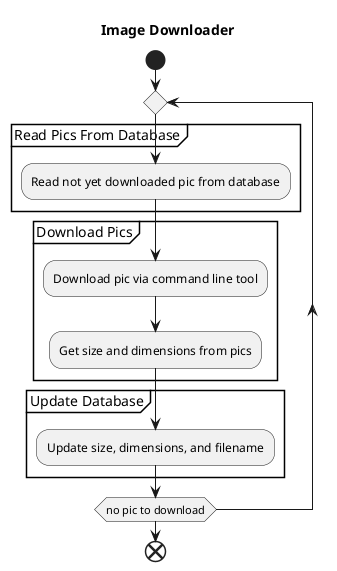 @startuml

title Image Downloader

start
repeat
partition Read Pics From Database {
    :Read not yet downloaded pic from database;
}

partition Download Pics {
    :Download pic via command line tool;
    :Get size and dimensions from pics;
}

partition Update Database {
    :Update size, dimensions, and filename;
}

repeatwhile (no pic to download)
end

@enduml

